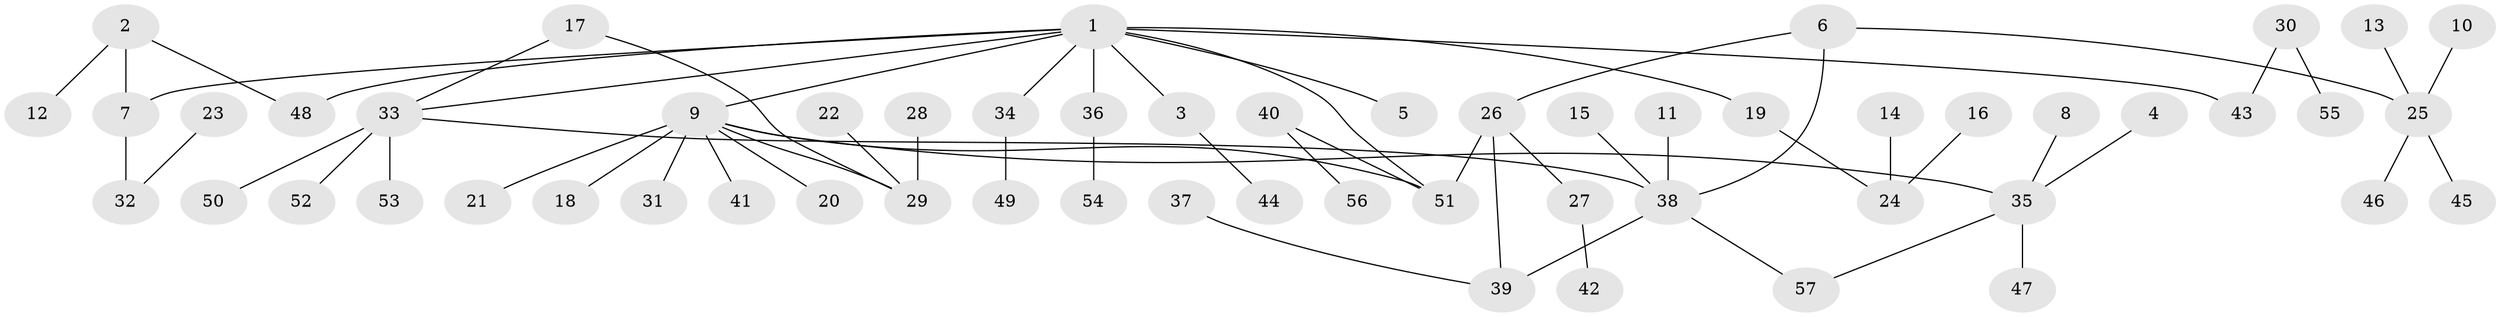 // original degree distribution, {6: 0.035398230088495575, 7: 0.017699115044247787, 5: 0.02654867256637168, 3: 0.168141592920354, 4: 0.04424778761061947, 2: 0.26548672566371684, 1: 0.4424778761061947}
// Generated by graph-tools (version 1.1) at 2025/25/03/09/25 03:25:33]
// undirected, 57 vertices, 62 edges
graph export_dot {
graph [start="1"]
  node [color=gray90,style=filled];
  1;
  2;
  3;
  4;
  5;
  6;
  7;
  8;
  9;
  10;
  11;
  12;
  13;
  14;
  15;
  16;
  17;
  18;
  19;
  20;
  21;
  22;
  23;
  24;
  25;
  26;
  27;
  28;
  29;
  30;
  31;
  32;
  33;
  34;
  35;
  36;
  37;
  38;
  39;
  40;
  41;
  42;
  43;
  44;
  45;
  46;
  47;
  48;
  49;
  50;
  51;
  52;
  53;
  54;
  55;
  56;
  57;
  1 -- 3 [weight=1.0];
  1 -- 5 [weight=1.0];
  1 -- 7 [weight=1.0];
  1 -- 9 [weight=1.0];
  1 -- 19 [weight=1.0];
  1 -- 33 [weight=1.0];
  1 -- 34 [weight=1.0];
  1 -- 36 [weight=1.0];
  1 -- 43 [weight=1.0];
  1 -- 48 [weight=1.0];
  1 -- 51 [weight=1.0];
  2 -- 7 [weight=1.0];
  2 -- 12 [weight=1.0];
  2 -- 48 [weight=1.0];
  3 -- 44 [weight=1.0];
  4 -- 35 [weight=1.0];
  6 -- 25 [weight=1.0];
  6 -- 26 [weight=1.0];
  6 -- 38 [weight=1.0];
  7 -- 32 [weight=1.0];
  8 -- 35 [weight=1.0];
  9 -- 18 [weight=1.0];
  9 -- 20 [weight=1.0];
  9 -- 21 [weight=1.0];
  9 -- 29 [weight=1.0];
  9 -- 31 [weight=1.0];
  9 -- 35 [weight=1.0];
  9 -- 41 [weight=1.0];
  9 -- 51 [weight=1.0];
  10 -- 25 [weight=1.0];
  11 -- 38 [weight=1.0];
  13 -- 25 [weight=1.0];
  14 -- 24 [weight=1.0];
  15 -- 38 [weight=1.0];
  16 -- 24 [weight=1.0];
  17 -- 29 [weight=1.0];
  17 -- 33 [weight=1.0];
  19 -- 24 [weight=1.0];
  22 -- 29 [weight=1.0];
  23 -- 32 [weight=1.0];
  25 -- 45 [weight=1.0];
  25 -- 46 [weight=1.0];
  26 -- 27 [weight=1.0];
  26 -- 39 [weight=1.0];
  26 -- 51 [weight=2.0];
  27 -- 42 [weight=1.0];
  28 -- 29 [weight=1.0];
  30 -- 43 [weight=1.0];
  30 -- 55 [weight=1.0];
  33 -- 38 [weight=1.0];
  33 -- 50 [weight=2.0];
  33 -- 52 [weight=1.0];
  33 -- 53 [weight=1.0];
  34 -- 49 [weight=1.0];
  35 -- 47 [weight=1.0];
  35 -- 57 [weight=1.0];
  36 -- 54 [weight=1.0];
  37 -- 39 [weight=1.0];
  38 -- 39 [weight=1.0];
  38 -- 57 [weight=1.0];
  40 -- 51 [weight=1.0];
  40 -- 56 [weight=1.0];
}
